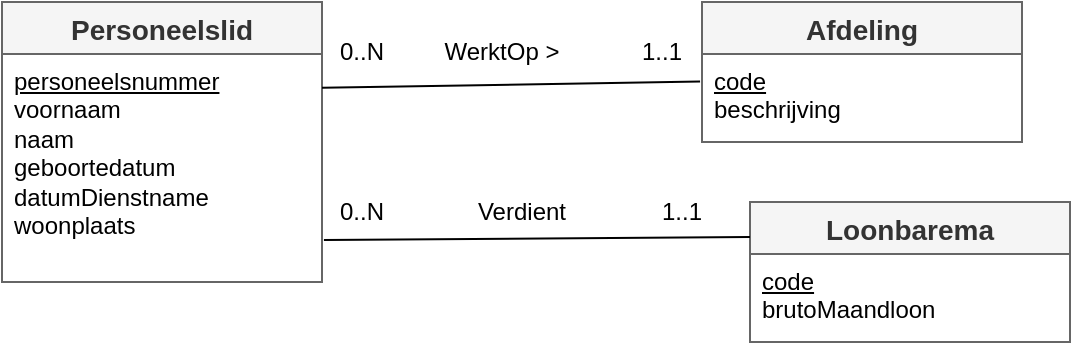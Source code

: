 <mxfile version="28.2.8">
  <diagram name="Pagina-1" id="T0Z0NgwGoJkP1bl11Ixr">
    <mxGraphModel dx="464" dy="832" grid="1" gridSize="10" guides="1" tooltips="1" connect="1" arrows="1" fold="1" page="1" pageScale="1" pageWidth="827" pageHeight="1169" math="0" shadow="0">
      <root>
        <mxCell id="0" />
        <mxCell id="1" parent="0" />
        <mxCell id="POzjCs6mgWSwgHTXN2Z4-1" value="Personeelslid" style="swimlane;fontStyle=1;childLayout=stackLayout;horizontal=1;startSize=26;horizontalStack=0;resizeParent=1;resizeParentMax=0;resizeLast=0;collapsible=1;marginBottom=0;align=center;fontSize=14;strokeColor=#666666;fillColor=#f5f5f5;fontColor=#333333;" vertex="1" parent="1">
          <mxGeometry x="40" y="80" width="160" height="140" as="geometry" />
        </mxCell>
        <mxCell id="POzjCs6mgWSwgHTXN2Z4-2" value="&lt;u&gt;personeelsnummer&lt;/u&gt;&lt;div&gt;voornaam&lt;/div&gt;&lt;div&gt;naam&lt;/div&gt;&lt;div&gt;geboortedatum&lt;/div&gt;&lt;div&gt;datumDienstname&lt;/div&gt;&lt;div&gt;woonplaats&lt;/div&gt;" style="text;strokeColor=none;fillColor=none;spacingLeft=4;spacingRight=4;overflow=hidden;rotatable=0;points=[[0,0.5],[1,0.5]];portConstraint=eastwest;fontSize=12;html=1;" vertex="1" parent="POzjCs6mgWSwgHTXN2Z4-1">
          <mxGeometry y="26" width="160" height="114" as="geometry" />
        </mxCell>
        <mxCell id="POzjCs6mgWSwgHTXN2Z4-3" value="Afdeling" style="swimlane;fontStyle=1;childLayout=stackLayout;horizontal=1;startSize=26;horizontalStack=0;resizeParent=1;resizeParentMax=0;resizeLast=0;collapsible=1;marginBottom=0;align=center;fontSize=14;strokeColor=#666666;fillColor=#f5f5f5;fontColor=#333333;" vertex="1" parent="1">
          <mxGeometry x="390" y="80" width="160" height="70" as="geometry" />
        </mxCell>
        <mxCell id="POzjCs6mgWSwgHTXN2Z4-4" value="&lt;u&gt;code&lt;/u&gt;&lt;br&gt;beschrijving" style="text;strokeColor=none;fillColor=none;spacingLeft=4;spacingRight=4;overflow=hidden;rotatable=0;points=[[0,0.5],[1,0.5]];portConstraint=eastwest;fontSize=12;html=1;" vertex="1" parent="POzjCs6mgWSwgHTXN2Z4-3">
          <mxGeometry y="26" width="160" height="44" as="geometry" />
        </mxCell>
        <mxCell id="POzjCs6mgWSwgHTXN2Z4-5" value="" style="endArrow=none;html=1;rounded=0;exitX=1;exitY=0.148;exitDx=0;exitDy=0;exitPerimeter=0;entryX=-0.006;entryY=0.313;entryDx=0;entryDy=0;entryPerimeter=0;" edge="1" parent="1" source="POzjCs6mgWSwgHTXN2Z4-2" target="POzjCs6mgWSwgHTXN2Z4-4">
          <mxGeometry width="50" height="50" relative="1" as="geometry">
            <mxPoint x="250" y="220" as="sourcePoint" />
            <mxPoint x="300" y="170" as="targetPoint" />
          </mxGeometry>
        </mxCell>
        <mxCell id="POzjCs6mgWSwgHTXN2Z4-6" value="WerktOp &amp;gt;" style="text;html=1;whiteSpace=wrap;strokeColor=none;fillColor=none;align=center;verticalAlign=middle;rounded=0;" vertex="1" parent="1">
          <mxGeometry x="260" y="90" width="60" height="30" as="geometry" />
        </mxCell>
        <mxCell id="POzjCs6mgWSwgHTXN2Z4-7" value="0..N" style="text;html=1;whiteSpace=wrap;strokeColor=none;fillColor=none;align=center;verticalAlign=middle;rounded=0;" vertex="1" parent="1">
          <mxGeometry x="190" y="90" width="60" height="30" as="geometry" />
        </mxCell>
        <mxCell id="POzjCs6mgWSwgHTXN2Z4-8" value="1..1" style="text;html=1;whiteSpace=wrap;strokeColor=none;fillColor=none;align=center;verticalAlign=middle;rounded=0;" vertex="1" parent="1">
          <mxGeometry x="340" y="90" width="60" height="30" as="geometry" />
        </mxCell>
        <mxCell id="POzjCs6mgWSwgHTXN2Z4-9" value="Loonbarema" style="swimlane;fontStyle=1;childLayout=stackLayout;horizontal=1;startSize=26;horizontalStack=0;resizeParent=1;resizeParentMax=0;resizeLast=0;collapsible=1;marginBottom=0;align=center;fontSize=14;strokeColor=#666666;fillColor=#f5f5f5;fontColor=#333333;" vertex="1" parent="1">
          <mxGeometry x="414" y="180" width="160" height="70" as="geometry" />
        </mxCell>
        <mxCell id="POzjCs6mgWSwgHTXN2Z4-10" value="&lt;u&gt;code&lt;/u&gt;&lt;div&gt;brutoMaandloon&lt;/div&gt;" style="text;strokeColor=none;fillColor=none;spacingLeft=4;spacingRight=4;overflow=hidden;rotatable=0;points=[[0,0.5],[1,0.5]];portConstraint=eastwest;fontSize=12;fontStyle=0;html=1;" vertex="1" parent="POzjCs6mgWSwgHTXN2Z4-9">
          <mxGeometry y="26" width="160" height="44" as="geometry" />
        </mxCell>
        <mxCell id="POzjCs6mgWSwgHTXN2Z4-11" value="" style="endArrow=none;html=1;rounded=0;exitX=1.006;exitY=0.816;exitDx=0;exitDy=0;exitPerimeter=0;entryX=0;entryY=0.25;entryDx=0;entryDy=0;" edge="1" parent="1" source="POzjCs6mgWSwgHTXN2Z4-2" target="POzjCs6mgWSwgHTXN2Z4-9">
          <mxGeometry width="50" height="50" relative="1" as="geometry">
            <mxPoint x="220" y="220" as="sourcePoint" />
            <mxPoint x="270" y="170" as="targetPoint" />
          </mxGeometry>
        </mxCell>
        <mxCell id="POzjCs6mgWSwgHTXN2Z4-12" value="Verdient" style="text;html=1;whiteSpace=wrap;strokeColor=none;fillColor=none;align=center;verticalAlign=middle;rounded=0;" vertex="1" parent="1">
          <mxGeometry x="270" y="170" width="60" height="30" as="geometry" />
        </mxCell>
        <mxCell id="POzjCs6mgWSwgHTXN2Z4-13" value="0..N" style="text;html=1;whiteSpace=wrap;strokeColor=none;fillColor=none;align=center;verticalAlign=middle;rounded=0;" vertex="1" parent="1">
          <mxGeometry x="190" y="170" width="60" height="30" as="geometry" />
        </mxCell>
        <mxCell id="POzjCs6mgWSwgHTXN2Z4-14" value="1..1" style="text;html=1;whiteSpace=wrap;strokeColor=none;fillColor=none;align=center;verticalAlign=middle;rounded=0;" vertex="1" parent="1">
          <mxGeometry x="350" y="170" width="60" height="30" as="geometry" />
        </mxCell>
      </root>
    </mxGraphModel>
  </diagram>
</mxfile>
